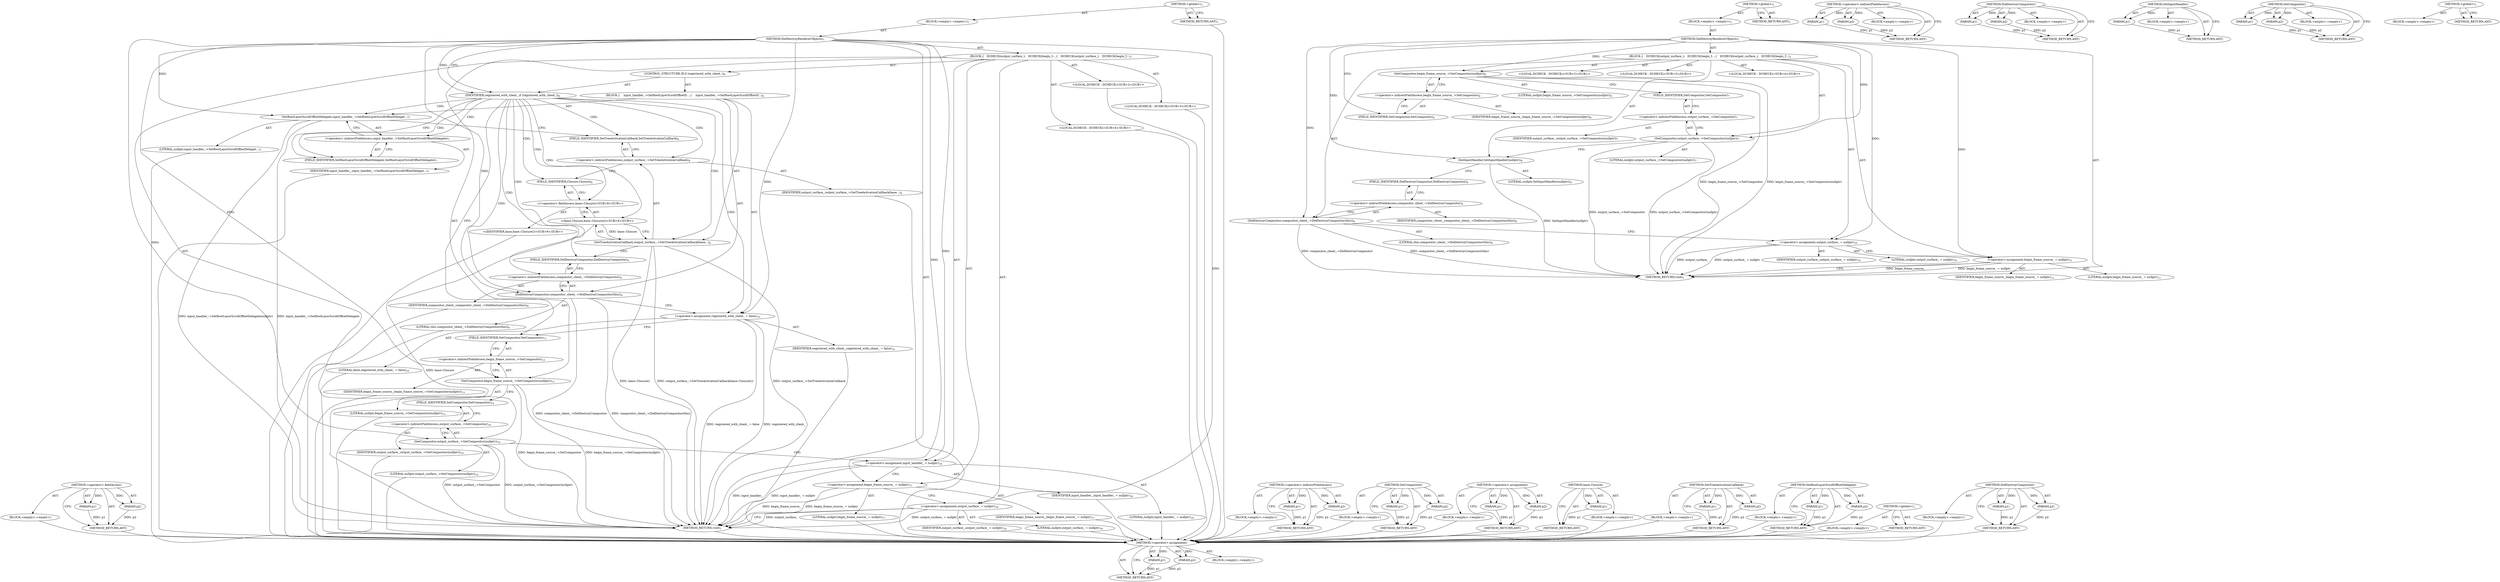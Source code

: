 digraph "DidDestroyCompositor" {
vulnerable_74 [label=<(METHOD,&lt;operator&gt;.assignment)>];
vulnerable_75 [label=<(PARAM,p1)>];
vulnerable_76 [label=<(PARAM,p2)>];
vulnerable_77 [label=<(BLOCK,&lt;empty&gt;,&lt;empty&gt;)>];
vulnerable_78 [label=<(METHOD_RETURN,ANY)>];
vulnerable_6 [label=<(METHOD,&lt;global&gt;)<SUB>1</SUB>>];
vulnerable_7 [label=<(BLOCK,&lt;empty&gt;,&lt;empty&gt;)<SUB>1</SUB>>];
vulnerable_8 [label=<(METHOD,DidDestroyRendererObjects)<SUB>1</SUB>>];
vulnerable_9 [label=<(BLOCK,{
   DCHECK(output_surface_);
   DCHECK(begin_f...,{
   DCHECK(output_surface_);
   DCHECK(begin_f...)<SUB>1</SUB>>];
vulnerable_10 [label="<(LOCAL,DCHECK : DCHECK)<SUB>2</SUB>>"];
vulnerable_11 [label="<(LOCAL,DCHECK : DCHECK)<SUB>3</SUB>>"];
vulnerable_12 [label="<(LOCAL,DCHECK : DCHECK)<SUB>4</SUB>>"];
vulnerable_13 [label=<(SetCompositor,begin_frame_source_-&gt;SetCompositor(nullptr))<SUB>6</SUB>>];
vulnerable_14 [label=<(&lt;operator&gt;.indirectFieldAccess,begin_frame_source_-&gt;SetCompositor)<SUB>6</SUB>>];
vulnerable_15 [label=<(IDENTIFIER,begin_frame_source_,begin_frame_source_-&gt;SetCompositor(nullptr))<SUB>6</SUB>>];
vulnerable_16 [label=<(FIELD_IDENTIFIER,SetCompositor,SetCompositor)<SUB>6</SUB>>];
vulnerable_17 [label=<(LITERAL,nullptr,begin_frame_source_-&gt;SetCompositor(nullptr))<SUB>6</SUB>>];
vulnerable_18 [label=<(SetCompositor,output_surface_-&gt;SetCompositor(nullptr))<SUB>7</SUB>>];
vulnerable_19 [label=<(&lt;operator&gt;.indirectFieldAccess,output_surface_-&gt;SetCompositor)<SUB>7</SUB>>];
vulnerable_20 [label=<(IDENTIFIER,output_surface_,output_surface_-&gt;SetCompositor(nullptr))<SUB>7</SUB>>];
vulnerable_21 [label=<(FIELD_IDENTIFIER,SetCompositor,SetCompositor)<SUB>7</SUB>>];
vulnerable_22 [label=<(LITERAL,nullptr,output_surface_-&gt;SetCompositor(nullptr))<SUB>7</SUB>>];
vulnerable_23 [label=<(SetInputHandler,SetInputHandler(nullptr))<SUB>8</SUB>>];
vulnerable_24 [label=<(LITERAL,nullptr,SetInputHandler(nullptr))<SUB>8</SUB>>];
vulnerable_25 [label=<(DidDestroyCompositor,compositor_client_-&gt;DidDestroyCompositor(this))<SUB>9</SUB>>];
vulnerable_26 [label=<(&lt;operator&gt;.indirectFieldAccess,compositor_client_-&gt;DidDestroyCompositor)<SUB>9</SUB>>];
vulnerable_27 [label=<(IDENTIFIER,compositor_client_,compositor_client_-&gt;DidDestroyCompositor(this))<SUB>9</SUB>>];
vulnerable_28 [label=<(FIELD_IDENTIFIER,DidDestroyCompositor,DidDestroyCompositor)<SUB>9</SUB>>];
vulnerable_29 [label=<(LITERAL,this,compositor_client_-&gt;DidDestroyCompositor(this))<SUB>9</SUB>>];
vulnerable_30 [label=<(&lt;operator&gt;.assignment,output_surface_ = nullptr)<SUB>10</SUB>>];
vulnerable_31 [label=<(IDENTIFIER,output_surface_,output_surface_ = nullptr)<SUB>10</SUB>>];
vulnerable_32 [label=<(LITERAL,nullptr,output_surface_ = nullptr)<SUB>10</SUB>>];
vulnerable_33 [label=<(&lt;operator&gt;.assignment,begin_frame_source_ = nullptr)<SUB>11</SUB>>];
vulnerable_34 [label=<(IDENTIFIER,begin_frame_source_,begin_frame_source_ = nullptr)<SUB>11</SUB>>];
vulnerable_35 [label=<(LITERAL,nullptr,begin_frame_source_ = nullptr)<SUB>11</SUB>>];
vulnerable_36 [label=<(METHOD_RETURN,void)<SUB>1</SUB>>];
vulnerable_38 [label=<(METHOD_RETURN,ANY)<SUB>1</SUB>>];
vulnerable_60 [label=<(METHOD,&lt;operator&gt;.indirectFieldAccess)>];
vulnerable_61 [label=<(PARAM,p1)>];
vulnerable_62 [label=<(PARAM,p2)>];
vulnerable_63 [label=<(BLOCK,&lt;empty&gt;,&lt;empty&gt;)>];
vulnerable_64 [label=<(METHOD_RETURN,ANY)>];
vulnerable_69 [label=<(METHOD,DidDestroyCompositor)>];
vulnerable_70 [label=<(PARAM,p1)>];
vulnerable_71 [label=<(PARAM,p2)>];
vulnerable_72 [label=<(BLOCK,&lt;empty&gt;,&lt;empty&gt;)>];
vulnerable_73 [label=<(METHOD_RETURN,ANY)>];
vulnerable_65 [label=<(METHOD,SetInputHandler)>];
vulnerable_66 [label=<(PARAM,p1)>];
vulnerable_67 [label=<(BLOCK,&lt;empty&gt;,&lt;empty&gt;)>];
vulnerable_68 [label=<(METHOD_RETURN,ANY)>];
vulnerable_55 [label=<(METHOD,SetCompositor)>];
vulnerable_56 [label=<(PARAM,p1)>];
vulnerable_57 [label=<(PARAM,p2)>];
vulnerable_58 [label=<(BLOCK,&lt;empty&gt;,&lt;empty&gt;)>];
vulnerable_59 [label=<(METHOD_RETURN,ANY)>];
vulnerable_49 [label=<(METHOD,&lt;global&gt;)<SUB>1</SUB>>];
vulnerable_50 [label=<(BLOCK,&lt;empty&gt;,&lt;empty&gt;)>];
vulnerable_51 [label=<(METHOD_RETURN,ANY)>];
fixed_96 [label=<(METHOD,&lt;operator&gt;.fieldAccess)>];
fixed_97 [label=<(PARAM,p1)>];
fixed_98 [label=<(PARAM,p2)>];
fixed_99 [label=<(BLOCK,&lt;empty&gt;,&lt;empty&gt;)>];
fixed_100 [label=<(METHOD_RETURN,ANY)>];
fixed_6 [label=<(METHOD,&lt;global&gt;)<SUB>1</SUB>>];
fixed_7 [label=<(BLOCK,&lt;empty&gt;,&lt;empty&gt;)<SUB>1</SUB>>];
fixed_8 [label=<(METHOD,DidDestroyRendererObjects)<SUB>1</SUB>>];
fixed_9 [label=<(BLOCK,{
   DCHECK(output_surface_);
   DCHECK(begin_f...,{
   DCHECK(output_surface_);
   DCHECK(begin_f...)<SUB>1</SUB>>];
fixed_10 [label="<(LOCAL,DCHECK : DCHECK)<SUB>2</SUB>>"];
fixed_11 [label="<(LOCAL,DCHECK : DCHECK)<SUB>3</SUB>>"];
fixed_12 [label="<(LOCAL,DCHECK : DCHECK)<SUB>4</SUB>>"];
fixed_13 [label=<(CONTROL_STRUCTURE,IF,if (registered_with_client_))<SUB>6</SUB>>];
fixed_14 [label=<(IDENTIFIER,registered_with_client_,if (registered_with_client_))<SUB>6</SUB>>];
fixed_15 [label=<(BLOCK,{
    input_handler_-&gt;SetRootLayerScrollOffsetD...,{
    input_handler_-&gt;SetRootLayerScrollOffsetD...)<SUB>6</SUB>>];
fixed_16 [label=<(SetRootLayerScrollOffsetDelegate,input_handler_-&gt;SetRootLayerScrollOffsetDelegat...)<SUB>7</SUB>>];
fixed_17 [label=<(&lt;operator&gt;.indirectFieldAccess,input_handler_-&gt;SetRootLayerScrollOffsetDelegate)<SUB>7</SUB>>];
fixed_18 [label=<(IDENTIFIER,input_handler_,input_handler_-&gt;SetRootLayerScrollOffsetDelegat...)<SUB>7</SUB>>];
fixed_19 [label=<(FIELD_IDENTIFIER,SetRootLayerScrollOffsetDelegate,SetRootLayerScrollOffsetDelegate)<SUB>7</SUB>>];
fixed_20 [label=<(LITERAL,nullptr,input_handler_-&gt;SetRootLayerScrollOffsetDelegat...)<SUB>7</SUB>>];
fixed_21 [label=<(SetTreeActivationCallback,output_surface_-&gt;SetTreeActivationCallback(base...)<SUB>8</SUB>>];
fixed_22 [label=<(&lt;operator&gt;.indirectFieldAccess,output_surface_-&gt;SetTreeActivationCallback)<SUB>8</SUB>>];
fixed_23 [label=<(IDENTIFIER,output_surface_,output_surface_-&gt;SetTreeActivationCallback(base...)<SUB>8</SUB>>];
fixed_24 [label=<(FIELD_IDENTIFIER,SetTreeActivationCallback,SetTreeActivationCallback)<SUB>8</SUB>>];
fixed_25 [label="<(base.Closure,base::Closure())<SUB>8</SUB>>"];
fixed_26 [label="<(&lt;operator&gt;.fieldAccess,base::Closure)<SUB>8</SUB>>"];
fixed_27 [label="<(IDENTIFIER,base,base::Closure())<SUB>8</SUB>>"];
fixed_28 [label=<(FIELD_IDENTIFIER,Closure,Closure)<SUB>8</SUB>>];
fixed_29 [label=<(DidDestroyCompositor,compositor_client_-&gt;DidDestroyCompositor(this))<SUB>9</SUB>>];
fixed_30 [label=<(&lt;operator&gt;.indirectFieldAccess,compositor_client_-&gt;DidDestroyCompositor)<SUB>9</SUB>>];
fixed_31 [label=<(IDENTIFIER,compositor_client_,compositor_client_-&gt;DidDestroyCompositor(this))<SUB>9</SUB>>];
fixed_32 [label=<(FIELD_IDENTIFIER,DidDestroyCompositor,DidDestroyCompositor)<SUB>9</SUB>>];
fixed_33 [label=<(LITERAL,this,compositor_client_-&gt;DidDestroyCompositor(this))<SUB>9</SUB>>];
fixed_34 [label=<(&lt;operator&gt;.assignment,registered_with_client_ = false)<SUB>10</SUB>>];
fixed_35 [label=<(IDENTIFIER,registered_with_client_,registered_with_client_ = false)<SUB>10</SUB>>];
fixed_36 [label=<(LITERAL,false,registered_with_client_ = false)<SUB>10</SUB>>];
fixed_37 [label=<(SetCompositor,begin_frame_source_-&gt;SetCompositor(nullptr))<SUB>13</SUB>>];
fixed_38 [label=<(&lt;operator&gt;.indirectFieldAccess,begin_frame_source_-&gt;SetCompositor)<SUB>13</SUB>>];
fixed_39 [label=<(IDENTIFIER,begin_frame_source_,begin_frame_source_-&gt;SetCompositor(nullptr))<SUB>13</SUB>>];
fixed_40 [label=<(FIELD_IDENTIFIER,SetCompositor,SetCompositor)<SUB>13</SUB>>];
fixed_41 [label=<(LITERAL,nullptr,begin_frame_source_-&gt;SetCompositor(nullptr))<SUB>13</SUB>>];
fixed_42 [label=<(SetCompositor,output_surface_-&gt;SetCompositor(nullptr))<SUB>14</SUB>>];
fixed_43 [label=<(&lt;operator&gt;.indirectFieldAccess,output_surface_-&gt;SetCompositor)<SUB>14</SUB>>];
fixed_44 [label=<(IDENTIFIER,output_surface_,output_surface_-&gt;SetCompositor(nullptr))<SUB>14</SUB>>];
fixed_45 [label=<(FIELD_IDENTIFIER,SetCompositor,SetCompositor)<SUB>14</SUB>>];
fixed_46 [label=<(LITERAL,nullptr,output_surface_-&gt;SetCompositor(nullptr))<SUB>14</SUB>>];
fixed_47 [label=<(&lt;operator&gt;.assignment,input_handler_ = nullptr)<SUB>16</SUB>>];
fixed_48 [label=<(IDENTIFIER,input_handler_,input_handler_ = nullptr)<SUB>16</SUB>>];
fixed_49 [label=<(LITERAL,nullptr,input_handler_ = nullptr)<SUB>16</SUB>>];
fixed_50 [label=<(&lt;operator&gt;.assignment,begin_frame_source_ = nullptr)<SUB>17</SUB>>];
fixed_51 [label=<(IDENTIFIER,begin_frame_source_,begin_frame_source_ = nullptr)<SUB>17</SUB>>];
fixed_52 [label=<(LITERAL,nullptr,begin_frame_source_ = nullptr)<SUB>17</SUB>>];
fixed_53 [label=<(&lt;operator&gt;.assignment,output_surface_ = nullptr)<SUB>18</SUB>>];
fixed_54 [label=<(IDENTIFIER,output_surface_,output_surface_ = nullptr)<SUB>18</SUB>>];
fixed_55 [label=<(LITERAL,nullptr,output_surface_ = nullptr)<SUB>18</SUB>>];
fixed_56 [label=<(METHOD_RETURN,void)<SUB>1</SUB>>];
fixed_58 [label=<(METHOD_RETURN,ANY)<SUB>1</SUB>>];
fixed_82 [label=<(METHOD,&lt;operator&gt;.indirectFieldAccess)>];
fixed_83 [label=<(PARAM,p1)>];
fixed_84 [label=<(PARAM,p2)>];
fixed_85 [label=<(BLOCK,&lt;empty&gt;,&lt;empty&gt;)>];
fixed_86 [label=<(METHOD_RETURN,ANY)>];
fixed_111 [label=<(METHOD,SetCompositor)>];
fixed_112 [label=<(PARAM,p1)>];
fixed_113 [label=<(PARAM,p2)>];
fixed_114 [label=<(BLOCK,&lt;empty&gt;,&lt;empty&gt;)>];
fixed_115 [label=<(METHOD_RETURN,ANY)>];
fixed_106 [label=<(METHOD,&lt;operator&gt;.assignment)>];
fixed_107 [label=<(PARAM,p1)>];
fixed_108 [label=<(PARAM,p2)>];
fixed_109 [label=<(BLOCK,&lt;empty&gt;,&lt;empty&gt;)>];
fixed_110 [label=<(METHOD_RETURN,ANY)>];
fixed_92 [label=<(METHOD,base.Closure)>];
fixed_93 [label=<(PARAM,p1)>];
fixed_94 [label=<(BLOCK,&lt;empty&gt;,&lt;empty&gt;)>];
fixed_95 [label=<(METHOD_RETURN,ANY)>];
fixed_87 [label=<(METHOD,SetTreeActivationCallback)>];
fixed_88 [label=<(PARAM,p1)>];
fixed_89 [label=<(PARAM,p2)>];
fixed_90 [label=<(BLOCK,&lt;empty&gt;,&lt;empty&gt;)>];
fixed_91 [label=<(METHOD_RETURN,ANY)>];
fixed_77 [label=<(METHOD,SetRootLayerScrollOffsetDelegate)>];
fixed_78 [label=<(PARAM,p1)>];
fixed_79 [label=<(PARAM,p2)>];
fixed_80 [label=<(BLOCK,&lt;empty&gt;,&lt;empty&gt;)>];
fixed_81 [label=<(METHOD_RETURN,ANY)>];
fixed_71 [label=<(METHOD,&lt;global&gt;)<SUB>1</SUB>>];
fixed_72 [label=<(BLOCK,&lt;empty&gt;,&lt;empty&gt;)>];
fixed_73 [label=<(METHOD_RETURN,ANY)>];
fixed_101 [label=<(METHOD,DidDestroyCompositor)>];
fixed_102 [label=<(PARAM,p1)>];
fixed_103 [label=<(PARAM,p2)>];
fixed_104 [label=<(BLOCK,&lt;empty&gt;,&lt;empty&gt;)>];
fixed_105 [label=<(METHOD_RETURN,ANY)>];
vulnerable_74 -> vulnerable_75  [key=0, label="AST: "];
vulnerable_74 -> vulnerable_75  [key=1, label="DDG: "];
vulnerable_74 -> vulnerable_77  [key=0, label="AST: "];
vulnerable_74 -> vulnerable_76  [key=0, label="AST: "];
vulnerable_74 -> vulnerable_76  [key=1, label="DDG: "];
vulnerable_74 -> vulnerable_78  [key=0, label="AST: "];
vulnerable_74 -> vulnerable_78  [key=1, label="CFG: "];
vulnerable_75 -> vulnerable_78  [key=0, label="DDG: p1"];
vulnerable_76 -> vulnerable_78  [key=0, label="DDG: p2"];
vulnerable_6 -> vulnerable_7  [key=0, label="AST: "];
vulnerable_6 -> vulnerable_38  [key=0, label="AST: "];
vulnerable_6 -> vulnerable_38  [key=1, label="CFG: "];
vulnerable_7 -> vulnerable_8  [key=0, label="AST: "];
vulnerable_8 -> vulnerable_9  [key=0, label="AST: "];
vulnerable_8 -> vulnerable_36  [key=0, label="AST: "];
vulnerable_8 -> vulnerable_16  [key=0, label="CFG: "];
vulnerable_8 -> vulnerable_30  [key=0, label="DDG: "];
vulnerable_8 -> vulnerable_33  [key=0, label="DDG: "];
vulnerable_8 -> vulnerable_13  [key=0, label="DDG: "];
vulnerable_8 -> vulnerable_18  [key=0, label="DDG: "];
vulnerable_8 -> vulnerable_23  [key=0, label="DDG: "];
vulnerable_8 -> vulnerable_25  [key=0, label="DDG: "];
vulnerable_9 -> vulnerable_10  [key=0, label="AST: "];
vulnerable_9 -> vulnerable_11  [key=0, label="AST: "];
vulnerable_9 -> vulnerable_12  [key=0, label="AST: "];
vulnerable_9 -> vulnerable_13  [key=0, label="AST: "];
vulnerable_9 -> vulnerable_18  [key=0, label="AST: "];
vulnerable_9 -> vulnerable_23  [key=0, label="AST: "];
vulnerable_9 -> vulnerable_25  [key=0, label="AST: "];
vulnerable_9 -> vulnerable_30  [key=0, label="AST: "];
vulnerable_9 -> vulnerable_33  [key=0, label="AST: "];
vulnerable_13 -> vulnerable_14  [key=0, label="AST: "];
vulnerable_13 -> vulnerable_17  [key=0, label="AST: "];
vulnerable_13 -> vulnerable_21  [key=0, label="CFG: "];
vulnerable_13 -> vulnerable_36  [key=0, label="DDG: begin_frame_source_-&gt;SetCompositor"];
vulnerable_13 -> vulnerable_36  [key=1, label="DDG: begin_frame_source_-&gt;SetCompositor(nullptr)"];
vulnerable_14 -> vulnerable_15  [key=0, label="AST: "];
vulnerable_14 -> vulnerable_16  [key=0, label="AST: "];
vulnerable_14 -> vulnerable_13  [key=0, label="CFG: "];
vulnerable_16 -> vulnerable_14  [key=0, label="CFG: "];
vulnerable_18 -> vulnerable_19  [key=0, label="AST: "];
vulnerable_18 -> vulnerable_22  [key=0, label="AST: "];
vulnerable_18 -> vulnerable_23  [key=0, label="CFG: "];
vulnerable_18 -> vulnerable_36  [key=0, label="DDG: output_surface_-&gt;SetCompositor"];
vulnerable_18 -> vulnerable_36  [key=1, label="DDG: output_surface_-&gt;SetCompositor(nullptr)"];
vulnerable_19 -> vulnerable_20  [key=0, label="AST: "];
vulnerable_19 -> vulnerable_21  [key=0, label="AST: "];
vulnerable_19 -> vulnerable_18  [key=0, label="CFG: "];
vulnerable_21 -> vulnerable_19  [key=0, label="CFG: "];
vulnerable_23 -> vulnerable_24  [key=0, label="AST: "];
vulnerable_23 -> vulnerable_28  [key=0, label="CFG: "];
vulnerable_23 -> vulnerable_36  [key=0, label="DDG: SetInputHandler(nullptr)"];
vulnerable_25 -> vulnerable_26  [key=0, label="AST: "];
vulnerable_25 -> vulnerable_29  [key=0, label="AST: "];
vulnerable_25 -> vulnerable_30  [key=0, label="CFG: "];
vulnerable_25 -> vulnerable_36  [key=0, label="DDG: compositor_client_-&gt;DidDestroyCompositor"];
vulnerable_25 -> vulnerable_36  [key=1, label="DDG: compositor_client_-&gt;DidDestroyCompositor(this)"];
vulnerable_26 -> vulnerable_27  [key=0, label="AST: "];
vulnerable_26 -> vulnerable_28  [key=0, label="AST: "];
vulnerable_26 -> vulnerable_25  [key=0, label="CFG: "];
vulnerable_28 -> vulnerable_26  [key=0, label="CFG: "];
vulnerable_30 -> vulnerable_31  [key=0, label="AST: "];
vulnerable_30 -> vulnerable_32  [key=0, label="AST: "];
vulnerable_30 -> vulnerable_33  [key=0, label="CFG: "];
vulnerable_30 -> vulnerable_36  [key=0, label="DDG: output_surface_"];
vulnerable_30 -> vulnerable_36  [key=1, label="DDG: output_surface_ = nullptr"];
vulnerable_33 -> vulnerable_34  [key=0, label="AST: "];
vulnerable_33 -> vulnerable_35  [key=0, label="AST: "];
vulnerable_33 -> vulnerable_36  [key=0, label="CFG: "];
vulnerable_33 -> vulnerable_36  [key=1, label="DDG: begin_frame_source_"];
vulnerable_33 -> vulnerable_36  [key=2, label="DDG: begin_frame_source_ = nullptr"];
vulnerable_60 -> vulnerable_61  [key=0, label="AST: "];
vulnerable_60 -> vulnerable_61  [key=1, label="DDG: "];
vulnerable_60 -> vulnerable_63  [key=0, label="AST: "];
vulnerable_60 -> vulnerable_62  [key=0, label="AST: "];
vulnerable_60 -> vulnerable_62  [key=1, label="DDG: "];
vulnerable_60 -> vulnerable_64  [key=0, label="AST: "];
vulnerable_60 -> vulnerable_64  [key=1, label="CFG: "];
vulnerable_61 -> vulnerable_64  [key=0, label="DDG: p1"];
vulnerable_62 -> vulnerable_64  [key=0, label="DDG: p2"];
vulnerable_69 -> vulnerable_70  [key=0, label="AST: "];
vulnerable_69 -> vulnerable_70  [key=1, label="DDG: "];
vulnerable_69 -> vulnerable_72  [key=0, label="AST: "];
vulnerable_69 -> vulnerable_71  [key=0, label="AST: "];
vulnerable_69 -> vulnerable_71  [key=1, label="DDG: "];
vulnerable_69 -> vulnerable_73  [key=0, label="AST: "];
vulnerable_69 -> vulnerable_73  [key=1, label="CFG: "];
vulnerable_70 -> vulnerable_73  [key=0, label="DDG: p1"];
vulnerable_71 -> vulnerable_73  [key=0, label="DDG: p2"];
vulnerable_65 -> vulnerable_66  [key=0, label="AST: "];
vulnerable_65 -> vulnerable_66  [key=1, label="DDG: "];
vulnerable_65 -> vulnerable_67  [key=0, label="AST: "];
vulnerable_65 -> vulnerable_68  [key=0, label="AST: "];
vulnerable_65 -> vulnerable_68  [key=1, label="CFG: "];
vulnerable_66 -> vulnerable_68  [key=0, label="DDG: p1"];
vulnerable_55 -> vulnerable_56  [key=0, label="AST: "];
vulnerable_55 -> vulnerable_56  [key=1, label="DDG: "];
vulnerable_55 -> vulnerable_58  [key=0, label="AST: "];
vulnerable_55 -> vulnerable_57  [key=0, label="AST: "];
vulnerable_55 -> vulnerable_57  [key=1, label="DDG: "];
vulnerable_55 -> vulnerable_59  [key=0, label="AST: "];
vulnerable_55 -> vulnerable_59  [key=1, label="CFG: "];
vulnerable_56 -> vulnerable_59  [key=0, label="DDG: p1"];
vulnerable_57 -> vulnerable_59  [key=0, label="DDG: p2"];
vulnerable_49 -> vulnerable_50  [key=0, label="AST: "];
vulnerable_49 -> vulnerable_51  [key=0, label="AST: "];
vulnerable_49 -> vulnerable_51  [key=1, label="CFG: "];
fixed_96 -> fixed_97  [key=0, label="AST: "];
fixed_96 -> fixed_97  [key=1, label="DDG: "];
fixed_96 -> fixed_99  [key=0, label="AST: "];
fixed_96 -> fixed_98  [key=0, label="AST: "];
fixed_96 -> fixed_98  [key=1, label="DDG: "];
fixed_96 -> fixed_100  [key=0, label="AST: "];
fixed_96 -> fixed_100  [key=1, label="CFG: "];
fixed_97 -> fixed_100  [key=0, label="DDG: p1"];
fixed_98 -> fixed_100  [key=0, label="DDG: p2"];
fixed_99 -> vulnerable_74  [key=0];
fixed_100 -> vulnerable_74  [key=0];
fixed_6 -> fixed_7  [key=0, label="AST: "];
fixed_6 -> fixed_58  [key=0, label="AST: "];
fixed_6 -> fixed_58  [key=1, label="CFG: "];
fixed_7 -> fixed_8  [key=0, label="AST: "];
fixed_8 -> fixed_9  [key=0, label="AST: "];
fixed_8 -> fixed_56  [key=0, label="AST: "];
fixed_8 -> fixed_14  [key=0, label="CFG: "];
fixed_8 -> fixed_14  [key=1, label="DDG: "];
fixed_8 -> fixed_47  [key=0, label="DDG: "];
fixed_8 -> fixed_50  [key=0, label="DDG: "];
fixed_8 -> fixed_53  [key=0, label="DDG: "];
fixed_8 -> fixed_37  [key=0, label="DDG: "];
fixed_8 -> fixed_42  [key=0, label="DDG: "];
fixed_8 -> fixed_34  [key=0, label="DDG: "];
fixed_8 -> fixed_16  [key=0, label="DDG: "];
fixed_8 -> fixed_29  [key=0, label="DDG: "];
fixed_9 -> fixed_10  [key=0, label="AST: "];
fixed_9 -> fixed_11  [key=0, label="AST: "];
fixed_9 -> fixed_12  [key=0, label="AST: "];
fixed_9 -> fixed_13  [key=0, label="AST: "];
fixed_9 -> fixed_37  [key=0, label="AST: "];
fixed_9 -> fixed_42  [key=0, label="AST: "];
fixed_9 -> fixed_47  [key=0, label="AST: "];
fixed_9 -> fixed_50  [key=0, label="AST: "];
fixed_9 -> fixed_53  [key=0, label="AST: "];
fixed_10 -> vulnerable_74  [key=0];
fixed_11 -> vulnerable_74  [key=0];
fixed_12 -> vulnerable_74  [key=0];
fixed_13 -> fixed_14  [key=0, label="AST: "];
fixed_13 -> fixed_15  [key=0, label="AST: "];
fixed_14 -> fixed_19  [key=0, label="CFG: "];
fixed_14 -> fixed_19  [key=1, label="CDG: "];
fixed_14 -> fixed_40  [key=0, label="CFG: "];
fixed_14 -> fixed_24  [key=0, label="CDG: "];
fixed_14 -> fixed_16  [key=0, label="CDG: "];
fixed_14 -> fixed_17  [key=0, label="CDG: "];
fixed_14 -> fixed_30  [key=0, label="CDG: "];
fixed_14 -> fixed_29  [key=0, label="CDG: "];
fixed_14 -> fixed_34  [key=0, label="CDG: "];
fixed_14 -> fixed_21  [key=0, label="CDG: "];
fixed_14 -> fixed_32  [key=0, label="CDG: "];
fixed_14 -> fixed_26  [key=0, label="CDG: "];
fixed_14 -> fixed_28  [key=0, label="CDG: "];
fixed_14 -> fixed_25  [key=0, label="CDG: "];
fixed_14 -> fixed_22  [key=0, label="CDG: "];
fixed_15 -> fixed_16  [key=0, label="AST: "];
fixed_15 -> fixed_21  [key=0, label="AST: "];
fixed_15 -> fixed_29  [key=0, label="AST: "];
fixed_15 -> fixed_34  [key=0, label="AST: "];
fixed_16 -> fixed_17  [key=0, label="AST: "];
fixed_16 -> fixed_20  [key=0, label="AST: "];
fixed_16 -> fixed_24  [key=0, label="CFG: "];
fixed_16 -> fixed_56  [key=0, label="DDG: input_handler_-&gt;SetRootLayerScrollOffsetDelegate"];
fixed_16 -> fixed_56  [key=1, label="DDG: input_handler_-&gt;SetRootLayerScrollOffsetDelegate(nullptr)"];
fixed_17 -> fixed_18  [key=0, label="AST: "];
fixed_17 -> fixed_19  [key=0, label="AST: "];
fixed_17 -> fixed_16  [key=0, label="CFG: "];
fixed_18 -> vulnerable_74  [key=0];
fixed_19 -> fixed_17  [key=0, label="CFG: "];
fixed_20 -> vulnerable_74  [key=0];
fixed_21 -> fixed_22  [key=0, label="AST: "];
fixed_21 -> fixed_25  [key=0, label="AST: "];
fixed_21 -> fixed_32  [key=0, label="CFG: "];
fixed_21 -> fixed_56  [key=0, label="DDG: output_surface_-&gt;SetTreeActivationCallback"];
fixed_21 -> fixed_56  [key=1, label="DDG: base::Closure()"];
fixed_21 -> fixed_56  [key=2, label="DDG: output_surface_-&gt;SetTreeActivationCallback(base::Closure())"];
fixed_22 -> fixed_23  [key=0, label="AST: "];
fixed_22 -> fixed_24  [key=0, label="AST: "];
fixed_22 -> fixed_28  [key=0, label="CFG: "];
fixed_23 -> vulnerable_74  [key=0];
fixed_24 -> fixed_22  [key=0, label="CFG: "];
fixed_25 -> fixed_26  [key=0, label="AST: "];
fixed_25 -> fixed_21  [key=0, label="CFG: "];
fixed_25 -> fixed_21  [key=1, label="DDG: base::Closure"];
fixed_25 -> fixed_56  [key=0, label="DDG: base::Closure"];
fixed_26 -> fixed_27  [key=0, label="AST: "];
fixed_26 -> fixed_28  [key=0, label="AST: "];
fixed_26 -> fixed_25  [key=0, label="CFG: "];
fixed_27 -> vulnerable_74  [key=0];
fixed_28 -> fixed_26  [key=0, label="CFG: "];
fixed_29 -> fixed_30  [key=0, label="AST: "];
fixed_29 -> fixed_33  [key=0, label="AST: "];
fixed_29 -> fixed_34  [key=0, label="CFG: "];
fixed_29 -> fixed_56  [key=0, label="DDG: compositor_client_-&gt;DidDestroyCompositor"];
fixed_29 -> fixed_56  [key=1, label="DDG: compositor_client_-&gt;DidDestroyCompositor(this)"];
fixed_30 -> fixed_31  [key=0, label="AST: "];
fixed_30 -> fixed_32  [key=0, label="AST: "];
fixed_30 -> fixed_29  [key=0, label="CFG: "];
fixed_31 -> vulnerable_74  [key=0];
fixed_32 -> fixed_30  [key=0, label="CFG: "];
fixed_33 -> vulnerable_74  [key=0];
fixed_34 -> fixed_35  [key=0, label="AST: "];
fixed_34 -> fixed_36  [key=0, label="AST: "];
fixed_34 -> fixed_40  [key=0, label="CFG: "];
fixed_34 -> fixed_56  [key=0, label="DDG: registered_with_client_ = false"];
fixed_34 -> fixed_56  [key=1, label="DDG: registered_with_client_"];
fixed_35 -> vulnerable_74  [key=0];
fixed_36 -> vulnerable_74  [key=0];
fixed_37 -> fixed_38  [key=0, label="AST: "];
fixed_37 -> fixed_41  [key=0, label="AST: "];
fixed_37 -> fixed_45  [key=0, label="CFG: "];
fixed_37 -> fixed_56  [key=0, label="DDG: begin_frame_source_-&gt;SetCompositor"];
fixed_37 -> fixed_56  [key=1, label="DDG: begin_frame_source_-&gt;SetCompositor(nullptr)"];
fixed_38 -> fixed_39  [key=0, label="AST: "];
fixed_38 -> fixed_40  [key=0, label="AST: "];
fixed_38 -> fixed_37  [key=0, label="CFG: "];
fixed_39 -> vulnerable_74  [key=0];
fixed_40 -> fixed_38  [key=0, label="CFG: "];
fixed_41 -> vulnerable_74  [key=0];
fixed_42 -> fixed_43  [key=0, label="AST: "];
fixed_42 -> fixed_46  [key=0, label="AST: "];
fixed_42 -> fixed_47  [key=0, label="CFG: "];
fixed_42 -> fixed_56  [key=0, label="DDG: output_surface_-&gt;SetCompositor"];
fixed_42 -> fixed_56  [key=1, label="DDG: output_surface_-&gt;SetCompositor(nullptr)"];
fixed_43 -> fixed_44  [key=0, label="AST: "];
fixed_43 -> fixed_45  [key=0, label="AST: "];
fixed_43 -> fixed_42  [key=0, label="CFG: "];
fixed_44 -> vulnerable_74  [key=0];
fixed_45 -> fixed_43  [key=0, label="CFG: "];
fixed_46 -> vulnerable_74  [key=0];
fixed_47 -> fixed_48  [key=0, label="AST: "];
fixed_47 -> fixed_49  [key=0, label="AST: "];
fixed_47 -> fixed_50  [key=0, label="CFG: "];
fixed_47 -> fixed_56  [key=0, label="DDG: input_handler_"];
fixed_47 -> fixed_56  [key=1, label="DDG: input_handler_ = nullptr"];
fixed_48 -> vulnerable_74  [key=0];
fixed_49 -> vulnerable_74  [key=0];
fixed_50 -> fixed_51  [key=0, label="AST: "];
fixed_50 -> fixed_52  [key=0, label="AST: "];
fixed_50 -> fixed_53  [key=0, label="CFG: "];
fixed_50 -> fixed_56  [key=0, label="DDG: begin_frame_source_"];
fixed_50 -> fixed_56  [key=1, label="DDG: begin_frame_source_ = nullptr"];
fixed_51 -> vulnerable_74  [key=0];
fixed_52 -> vulnerable_74  [key=0];
fixed_53 -> fixed_54  [key=0, label="AST: "];
fixed_53 -> fixed_55  [key=0, label="AST: "];
fixed_53 -> fixed_56  [key=0, label="CFG: "];
fixed_53 -> fixed_56  [key=1, label="DDG: output_surface_"];
fixed_53 -> fixed_56  [key=2, label="DDG: output_surface_ = nullptr"];
fixed_54 -> vulnerable_74  [key=0];
fixed_55 -> vulnerable_74  [key=0];
fixed_56 -> vulnerable_74  [key=0];
fixed_58 -> vulnerable_74  [key=0];
fixed_82 -> fixed_83  [key=0, label="AST: "];
fixed_82 -> fixed_83  [key=1, label="DDG: "];
fixed_82 -> fixed_85  [key=0, label="AST: "];
fixed_82 -> fixed_84  [key=0, label="AST: "];
fixed_82 -> fixed_84  [key=1, label="DDG: "];
fixed_82 -> fixed_86  [key=0, label="AST: "];
fixed_82 -> fixed_86  [key=1, label="CFG: "];
fixed_83 -> fixed_86  [key=0, label="DDG: p1"];
fixed_84 -> fixed_86  [key=0, label="DDG: p2"];
fixed_85 -> vulnerable_74  [key=0];
fixed_86 -> vulnerable_74  [key=0];
fixed_111 -> fixed_112  [key=0, label="AST: "];
fixed_111 -> fixed_112  [key=1, label="DDG: "];
fixed_111 -> fixed_114  [key=0, label="AST: "];
fixed_111 -> fixed_113  [key=0, label="AST: "];
fixed_111 -> fixed_113  [key=1, label="DDG: "];
fixed_111 -> fixed_115  [key=0, label="AST: "];
fixed_111 -> fixed_115  [key=1, label="CFG: "];
fixed_112 -> fixed_115  [key=0, label="DDG: p1"];
fixed_113 -> fixed_115  [key=0, label="DDG: p2"];
fixed_114 -> vulnerable_74  [key=0];
fixed_115 -> vulnerable_74  [key=0];
fixed_106 -> fixed_107  [key=0, label="AST: "];
fixed_106 -> fixed_107  [key=1, label="DDG: "];
fixed_106 -> fixed_109  [key=0, label="AST: "];
fixed_106 -> fixed_108  [key=0, label="AST: "];
fixed_106 -> fixed_108  [key=1, label="DDG: "];
fixed_106 -> fixed_110  [key=0, label="AST: "];
fixed_106 -> fixed_110  [key=1, label="CFG: "];
fixed_107 -> fixed_110  [key=0, label="DDG: p1"];
fixed_108 -> fixed_110  [key=0, label="DDG: p2"];
fixed_109 -> vulnerable_74  [key=0];
fixed_110 -> vulnerable_74  [key=0];
fixed_92 -> fixed_93  [key=0, label="AST: "];
fixed_92 -> fixed_93  [key=1, label="DDG: "];
fixed_92 -> fixed_94  [key=0, label="AST: "];
fixed_92 -> fixed_95  [key=0, label="AST: "];
fixed_92 -> fixed_95  [key=1, label="CFG: "];
fixed_93 -> fixed_95  [key=0, label="DDG: p1"];
fixed_94 -> vulnerable_74  [key=0];
fixed_95 -> vulnerable_74  [key=0];
fixed_87 -> fixed_88  [key=0, label="AST: "];
fixed_87 -> fixed_88  [key=1, label="DDG: "];
fixed_87 -> fixed_90  [key=0, label="AST: "];
fixed_87 -> fixed_89  [key=0, label="AST: "];
fixed_87 -> fixed_89  [key=1, label="DDG: "];
fixed_87 -> fixed_91  [key=0, label="AST: "];
fixed_87 -> fixed_91  [key=1, label="CFG: "];
fixed_88 -> fixed_91  [key=0, label="DDG: p1"];
fixed_89 -> fixed_91  [key=0, label="DDG: p2"];
fixed_90 -> vulnerable_74  [key=0];
fixed_91 -> vulnerable_74  [key=0];
fixed_77 -> fixed_78  [key=0, label="AST: "];
fixed_77 -> fixed_78  [key=1, label="DDG: "];
fixed_77 -> fixed_80  [key=0, label="AST: "];
fixed_77 -> fixed_79  [key=0, label="AST: "];
fixed_77 -> fixed_79  [key=1, label="DDG: "];
fixed_77 -> fixed_81  [key=0, label="AST: "];
fixed_77 -> fixed_81  [key=1, label="CFG: "];
fixed_78 -> fixed_81  [key=0, label="DDG: p1"];
fixed_79 -> fixed_81  [key=0, label="DDG: p2"];
fixed_80 -> vulnerable_74  [key=0];
fixed_81 -> vulnerable_74  [key=0];
fixed_71 -> fixed_72  [key=0, label="AST: "];
fixed_71 -> fixed_73  [key=0, label="AST: "];
fixed_71 -> fixed_73  [key=1, label="CFG: "];
fixed_72 -> vulnerable_74  [key=0];
fixed_73 -> vulnerable_74  [key=0];
fixed_101 -> fixed_102  [key=0, label="AST: "];
fixed_101 -> fixed_102  [key=1, label="DDG: "];
fixed_101 -> fixed_104  [key=0, label="AST: "];
fixed_101 -> fixed_103  [key=0, label="AST: "];
fixed_101 -> fixed_103  [key=1, label="DDG: "];
fixed_101 -> fixed_105  [key=0, label="AST: "];
fixed_101 -> fixed_105  [key=1, label="CFG: "];
fixed_102 -> fixed_105  [key=0, label="DDG: p1"];
fixed_103 -> fixed_105  [key=0, label="DDG: p2"];
fixed_104 -> vulnerable_74  [key=0];
fixed_105 -> vulnerable_74  [key=0];
}
